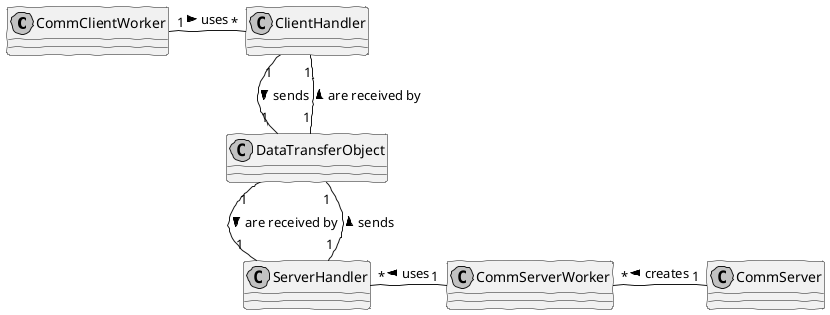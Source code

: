 @startuml

skinparam handwritten true
skinparam monochrome true
skinparam defaultFontName FG Virgil
skinparam shadowing false

class CommClientWorker
class ClientHandler
class DataTransferObject
class ServerHandler
class CommServer
class CommServerWorker

CommClientWorker "1" - "*" ClientHandler : uses >
ClientHandler "1" -- "1" DataTransferObject : sends >
DataTransferObject "1" -- "1" ClientHandler : are received by >
DataTransferObject "1" -- "1" ServerHandler : are received by >
ServerHandler "1" -- "1" DataTransferObject : sends >
ServerHandler "*" - "1" CommServerWorker : uses <
CommServerWorker "*" - "1" CommServer : creates <

@enduml

